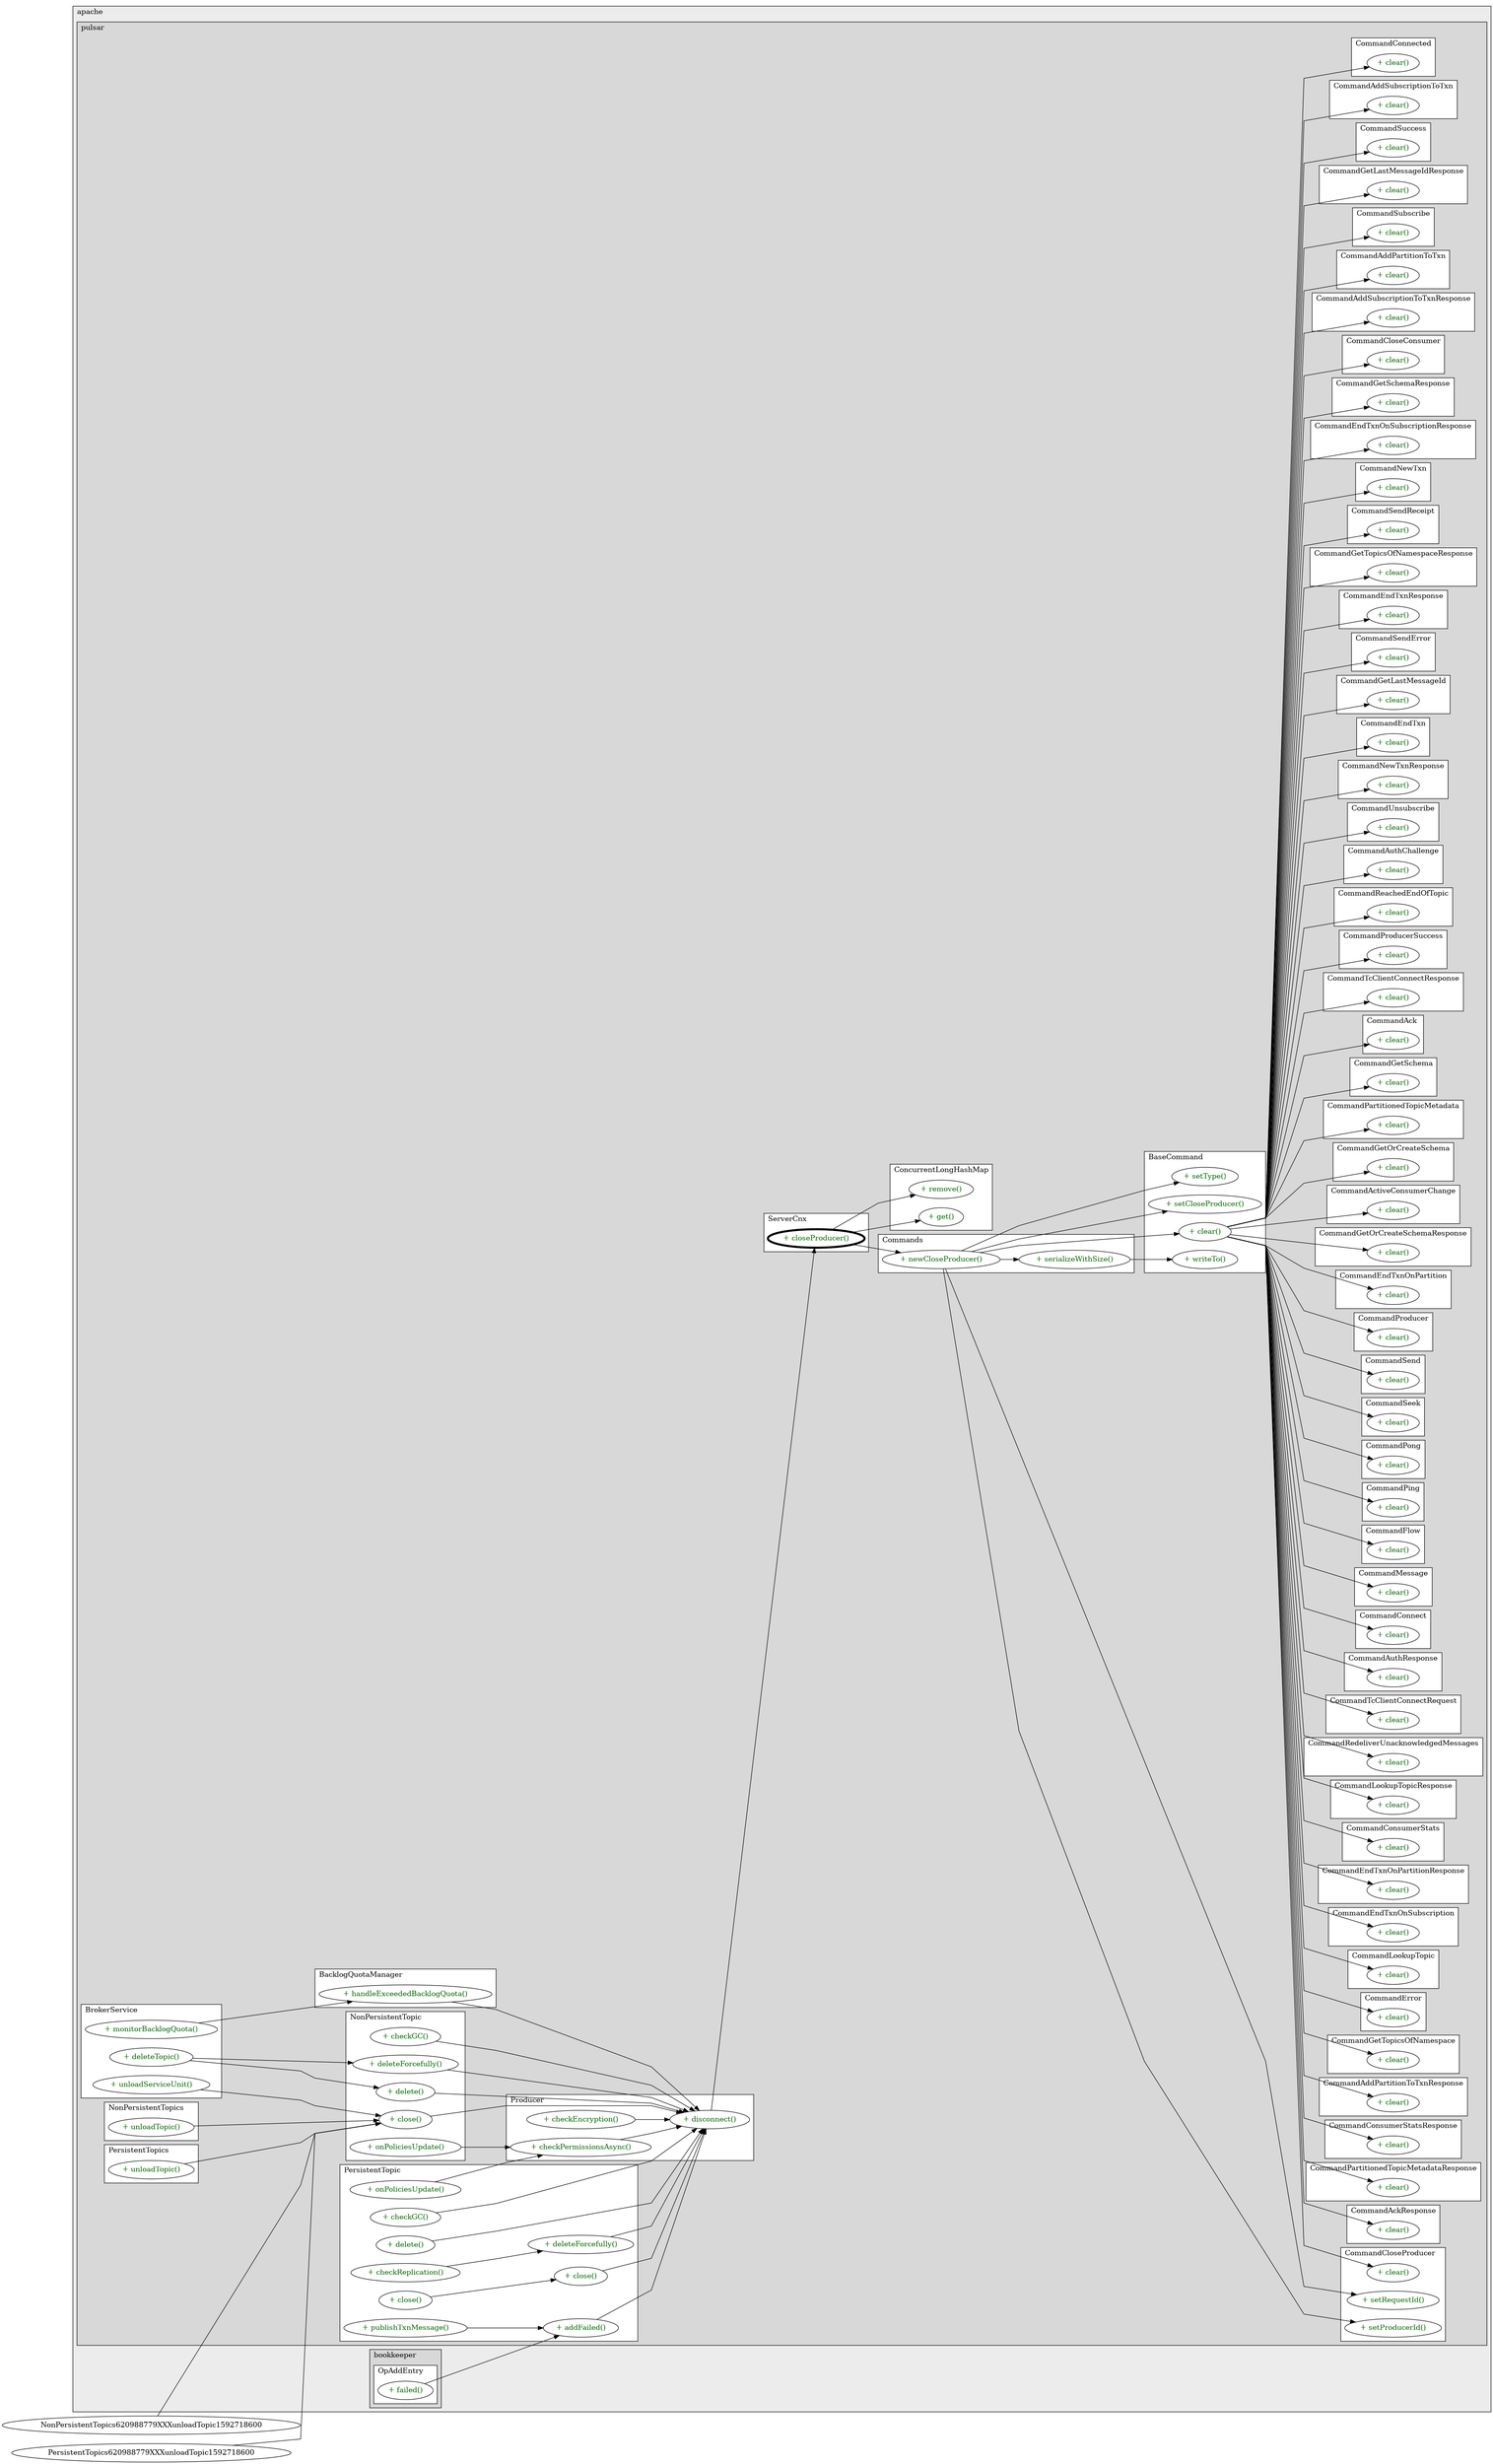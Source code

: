 @startuml

/' diagram meta data start
config=CallConfiguration;
{
  "rootMethod": "org.apache.pulsar.broker.service.ServerCnx#closeProducer(Producer)",
  "projectClassification": {
    "searchMode": "OpenProject", // OpenProject, AllProjects
    "includedProjects": "",
    "pathEndKeywords": "*.impl",
    "isClientPath": "",
    "isClientName": "",
    "isTestPath": "",
    "isTestName": "",
    "isMappingPath": "",
    "isMappingName": "",
    "isDataAccessPath": "",
    "isDataAccessName": "",
    "isDataStructurePath": "",
    "isDataStructureName": "",
    "isInterfaceStructuresPath": "",
    "isInterfaceStructuresName": "",
    "isEntryPointPath": "",
    "isEntryPointName": "",
    "treatFinalFieldsAsMandatory": false
  },
  "graphRestriction": {
    "classPackageExcludeFilter": "",
    "classPackageIncludeFilter": "",
    "classNameExcludeFilter": "",
    "classNameIncludeFilter": "",
    "methodNameExcludeFilter": "",
    "methodNameIncludeFilter": "",
    "removeByInheritance": "", // inheritance/annotation based filtering is done in a second step
    "removeByAnnotation": "",
    "removeByClassPackage": "", // cleanup the graph after inheritance/annotation based filtering is done
    "removeByClassName": "",
    "cutMappings": false,
    "cutEnum": true,
    "cutTests": true,
    "cutClient": true,
    "cutDataAccess": true,
    "cutInterfaceStructures": true,
    "cutDataStructures": true,
    "cutGetterAndSetter": true,
    "cutConstructors": true
  },
  "graphTraversal": {
    "forwardDepth": 3,
    "backwardDepth": 3,
    "classPackageExcludeFilter": "",
    "classPackageIncludeFilter": "",
    "classNameExcludeFilter": "",
    "classNameIncludeFilter": "",
    "methodNameExcludeFilter": "",
    "methodNameIncludeFilter": "",
    "hideMappings": false,
    "hideDataStructures": false,
    "hidePrivateMethods": true,
    "hideInterfaceCalls": true, // indirection: implementation -> interface (is hidden) -> implementation
    "onlyShowApplicationEntryPoints": false, // root node is included
    "useMethodCallsForStructureDiagram": "ForwardOnly" // ForwardOnly, BothDirections, No
  },
  "details": {
    "aggregation": "GroupByClass", // ByClass, GroupByClass, None
    "showMethodParametersTypes": false,
    "showMethodParametersNames": false,
    "showMethodReturnType": false,
    "showPackageLevels": 2,
    "showCallOrder": false,
    "edgeMode": "MethodsOnly", // TypesOnly, MethodsOnly, TypesAndMethods, MethodsAndDirectTypeUsage
    "showDetailedClassStructure": false
  },
  "rootClass": "org.apache.pulsar.broker.service.ServerCnx",
  "extensionCallbackMethod": "" // qualified.class.name#methodName - signature: public static String method(String)
}
diagram meta data end '/



digraph g {
    rankdir="LR"
    splines=polyline
    

'nodes 
subgraph cluster_1411517106 { 
   	label=apache
	labeljust=l
	fillcolor="#ececec"
	style=filled
   
   subgraph cluster_523310109 { 
   	label=pulsar
	labeljust=l
	fillcolor="#d8d8d8"
	style=filled
   
   subgraph cluster_1009595974 { 
   	label=CommandSuccess
	labeljust=l
	fillcolor=white
	style=filled
   
   CommandSuccess297559756XXXclear0[
	label="+ clear()"
	style=filled
	fillcolor=white
	tooltip="CommandSuccess

null"
	fontcolor=darkgreen
];
} 

subgraph cluster_1071744038 { 
   	label=CommandAddSubscriptionToTxn
	labeljust=l
	fillcolor=white
	style=filled
   
   CommandAddSubscriptionToTxn297559756XXXclear0[
	label="+ clear()"
	style=filled
	fillcolor=white
	tooltip="CommandAddSubscriptionToTxn

null"
	fontcolor=darkgreen
];
} 

subgraph cluster_1084495104 { 
   	label=CommandConnected
	labeljust=l
	fillcolor=white
	style=filled
   
   CommandConnected297559756XXXclear0[
	label="+ clear()"
	style=filled
	fillcolor=white
	tooltip="CommandConnected

null"
	fontcolor=darkgreen
];
} 

subgraph cluster_1099842015 { 
   	label=CommandCloseProducer
	labeljust=l
	fillcolor=white
	style=filled
   
   CommandCloseProducer297559756XXXclear0[
	label="+ clear()"
	style=filled
	fillcolor=white
	tooltip="CommandCloseProducer

null"
	fontcolor=darkgreen
];

CommandCloseProducer297559756XXXsetProducerId3327612[
	label="+ setProducerId()"
	style=filled
	fillcolor=white
	tooltip="CommandCloseProducer

null"
	fontcolor=darkgreen
];

CommandCloseProducer297559756XXXsetRequestId3327612[
	label="+ setRequestId()"
	style=filled
	fillcolor=white
	tooltip="CommandCloseProducer

null"
	fontcolor=darkgreen
];
} 

subgraph cluster_1132581343 { 
   	label=CommandAckResponse
	labeljust=l
	fillcolor=white
	style=filled
   
   CommandAckResponse297559756XXXclear0[
	label="+ clear()"
	style=filled
	fillcolor=white
	tooltip="CommandAckResponse

null"
	fontcolor=darkgreen
];
} 

subgraph cluster_1184701567 { 
   	label=CommandPartitionedTopicMetadataResponse
	labeljust=l
	fillcolor=white
	style=filled
   
   CommandPartitionedTopicMetadataResponse297559756XXXclear0[
	label="+ clear()"
	style=filled
	fillcolor=white
	tooltip="CommandPartitionedTopicMetadataResponse

null"
	fontcolor=darkgreen
];
} 

subgraph cluster_124729121 { 
   	label=CommandConsumerStatsResponse
	labeljust=l
	fillcolor=white
	style=filled
   
   CommandConsumerStatsResponse297559756XXXclear0[
	label="+ clear()"
	style=filled
	fillcolor=white
	tooltip="CommandConsumerStatsResponse

null"
	fontcolor=darkgreen
];
} 

subgraph cluster_1295067010 { 
   	label=CommandAddPartitionToTxnResponse
	labeljust=l
	fillcolor=white
	style=filled
   
   CommandAddPartitionToTxnResponse297559756XXXclear0[
	label="+ clear()"
	style=filled
	fillcolor=white
	tooltip="CommandAddPartitionToTxnResponse

null"
	fontcolor=darkgreen
];
} 

subgraph cluster_1348467880 { 
   	label=NonPersistentTopic
	labeljust=l
	fillcolor=white
	style=filled
   
   NonPersistentTopic442146095XXXcheckGC0[
	label="+ checkGC()"
	style=filled
	fillcolor=white
	tooltip="NonPersistentTopic

null"
	fontcolor=darkgreen
];

NonPersistentTopic442146095XXXclose64711720[
	label="+ close()"
	style=filled
	fillcolor=white
	tooltip="NonPersistentTopic

&#10;  Close this topic - close all producers and subscriptions associated with this topic.&#10; &#10;  @param closeWithoutWaitingClientDisconnect don't wait for client disconnect and forcefully close managed-ledger&#10;  @return Completable future indicating completion of close operation&#10; "
	fontcolor=darkgreen
];

NonPersistentTopic442146095XXXdelete0[
	label="+ delete()"
	style=filled
	fillcolor=white
	tooltip="NonPersistentTopic

null"
	fontcolor=darkgreen
];

NonPersistentTopic442146095XXXdeleteForcefully0[
	label="+ deleteForcefully()"
	style=filled
	fillcolor=white
	tooltip="NonPersistentTopic

&#10;  Forcefully close all producers/consumers/replicators and deletes the topic.&#10; &#10;  @return&#10; "
	fontcolor=darkgreen
];

NonPersistentTopic442146095XXXonPoliciesUpdate611538288[
	label="+ onPoliciesUpdate()"
	style=filled
	fillcolor=white
	tooltip="NonPersistentTopic

null"
	fontcolor=darkgreen
];
} 

subgraph cluster_138098803 { 
   	label=CommandGetTopicsOfNamespace
	labeljust=l
	fillcolor=white
	style=filled
   
   CommandGetTopicsOfNamespace297559756XXXclear0[
	label="+ clear()"
	style=filled
	fillcolor=white
	tooltip="CommandGetTopicsOfNamespace

null"
	fontcolor=darkgreen
];
} 

subgraph cluster_1398234495 { 
   	label=CommandError
	labeljust=l
	fillcolor=white
	style=filled
   
   CommandError297559756XXXclear0[
	label="+ clear()"
	style=filled
	fillcolor=white
	tooltip="CommandError

null"
	fontcolor=darkgreen
];
} 

subgraph cluster_1401742860 { 
   	label=CommandLookupTopic
	labeljust=l
	fillcolor=white
	style=filled
   
   CommandLookupTopic297559756XXXclear0[
	label="+ clear()"
	style=filled
	fillcolor=white
	tooltip="CommandLookupTopic

null"
	fontcolor=darkgreen
];
} 

subgraph cluster_1405374900 { 
   	label=CommandEndTxnOnSubscription
	labeljust=l
	fillcolor=white
	style=filled
   
   CommandEndTxnOnSubscription297559756XXXclear0[
	label="+ clear()"
	style=filled
	fillcolor=white
	tooltip="CommandEndTxnOnSubscription

null"
	fontcolor=darkgreen
];
} 

subgraph cluster_1579233516 { 
   	label=CommandEndTxnOnPartitionResponse
	labeljust=l
	fillcolor=white
	style=filled
   
   CommandEndTxnOnPartitionResponse297559756XXXclear0[
	label="+ clear()"
	style=filled
	fillcolor=white
	tooltip="CommandEndTxnOnPartitionResponse

null"
	fontcolor=darkgreen
];
} 

subgraph cluster_1645707584 { 
   	label=CommandConsumerStats
	labeljust=l
	fillcolor=white
	style=filled
   
   CommandConsumerStats297559756XXXclear0[
	label="+ clear()"
	style=filled
	fillcolor=white
	tooltip="CommandConsumerStats

null"
	fontcolor=darkgreen
];
} 

subgraph cluster_1660348955 { 
   	label=Producer
	labeljust=l
	fillcolor=white
	style=filled
   
   Producer1718290011XXXcheckEncryption0[
	label="+ checkEncryption()"
	style=filled
	fillcolor=white
	tooltip="Producer

null"
	fontcolor=darkgreen
];

Producer1718290011XXXcheckPermissionsAsync0[
	label="+ checkPermissionsAsync()"
	style=filled
	fillcolor=white
	tooltip="Producer

null"
	fontcolor=darkgreen
];

Producer1718290011XXXdisconnect0[
	label="+ disconnect()"
	style=filled
	fillcolor=white
	tooltip="Producer

&#10;  It closes the producer from server-side and sends command to client to disconnect producer from existing&#10;  connection without closing that connection.&#10; &#10;  @return Completable future indicating completion of producer close&#10; "
	fontcolor=darkgreen
];
} 

subgraph cluster_1712165485 { 
   	label=CommandLookupTopicResponse
	labeljust=l
	fillcolor=white
	style=filled
   
   CommandLookupTopicResponse297559756XXXclear0[
	label="+ clear()"
	style=filled
	fillcolor=white
	tooltip="CommandLookupTopicResponse

null"
	fontcolor=darkgreen
];
} 

subgraph cluster_1713935946 { 
   	label=CommandRedeliverUnacknowledgedMessages
	labeljust=l
	fillcolor=white
	style=filled
   
   CommandRedeliverUnacknowledgedMessages297559756XXXclear0[
	label="+ clear()"
	style=filled
	fillcolor=white
	tooltip="CommandRedeliverUnacknowledgedMessages

null"
	fontcolor=darkgreen
];
} 

subgraph cluster_1789558120 { 
   	label=CommandTcClientConnectRequest
	labeljust=l
	fillcolor=white
	style=filled
   
   CommandTcClientConnectRequest297559756XXXclear0[
	label="+ clear()"
	style=filled
	fillcolor=white
	tooltip="CommandTcClientConnectRequest

null"
	fontcolor=darkgreen
];
} 

subgraph cluster_179445426 { 
   	label=CommandAuthResponse
	labeljust=l
	fillcolor=white
	style=filled
   
   CommandAuthResponse297559756XXXclear0[
	label="+ clear()"
	style=filled
	fillcolor=white
	tooltip="CommandAuthResponse

null"
	fontcolor=darkgreen
];
} 

subgraph cluster_1808925345 { 
   	label=CommandConnect
	labeljust=l
	fillcolor=white
	style=filled
   
   CommandConnect297559756XXXclear0[
	label="+ clear()"
	style=filled
	fillcolor=white
	tooltip="CommandConnect

null"
	fontcolor=darkgreen
];
} 

subgraph cluster_1812498878 { 
   	label=CommandMessage
	labeljust=l
	fillcolor=white
	style=filled
   
   CommandMessage297559756XXXclear0[
	label="+ clear()"
	style=filled
	fillcolor=white
	tooltip="CommandMessage

null"
	fontcolor=darkgreen
];
} 

subgraph cluster_183675607 { 
   	label=CommandFlow
	labeljust=l
	fillcolor=white
	style=filled
   
   CommandFlow297559756XXXclear0[
	label="+ clear()"
	style=filled
	fillcolor=white
	tooltip="CommandFlow

null"
	fontcolor=darkgreen
];
} 

subgraph cluster_183970587 { 
   	label=CommandPing
	labeljust=l
	fillcolor=white
	style=filled
   
   CommandPing297559756XXXclear0[
	label="+ clear()"
	style=filled
	fillcolor=white
	tooltip="CommandPing

null"
	fontcolor=darkgreen
];
} 

subgraph cluster_183976353 { 
   	label=CommandPong
	labeljust=l
	fillcolor=white
	style=filled
   
   CommandPong297559756XXXclear0[
	label="+ clear()"
	style=filled
	fillcolor=white
	tooltip="CommandPong

null"
	fontcolor=darkgreen
];
} 

subgraph cluster_184055841 { 
   	label=CommandSeek
	labeljust=l
	fillcolor=white
	style=filled
   
   CommandSeek297559756XXXclear0[
	label="+ clear()"
	style=filled
	fillcolor=white
	tooltip="CommandSeek

null"
	fontcolor=darkgreen
];
} 

subgraph cluster_184056113 { 
   	label=CommandSend
	labeljust=l
	fillcolor=white
	style=filled
   
   CommandSend297559756XXXclear0[
	label="+ clear()"
	style=filled
	fillcolor=white
	tooltip="CommandSend

null"
	fontcolor=darkgreen
];
} 

subgraph cluster_1842205426 { 
   	label=NonPersistentTopics
	labeljust=l
	fillcolor=white
	style=filled
   
   NonPersistentTopics620988780XXXunloadTopic1197121539[
	label="+ unloadTopic()"
	style=filled
	fillcolor=white
	tooltip="NonPersistentTopics

null"
	fontcolor=darkgreen
];
} 

subgraph cluster_1850132746 { 
   	label=Commands
	labeljust=l
	fillcolor=white
	style=filled
   
   Commands1070348832XXXnewCloseProducer1860834452[
	label="+ newCloseProducer()"
	style=filled
	fillcolor=white
	tooltip="Commands

null"
	fontcolor=darkgreen
];

Commands1070348832XXXserializeWithSize624753434[
	label="+ serializeWithSize()"
	style=filled
	fillcolor=white
	tooltip="Commands

null"
	fontcolor=darkgreen
];
} 

subgraph cluster_188777285 { 
   	label=CommandProducer
	labeljust=l
	fillcolor=white
	style=filled
   
   CommandProducer297559756XXXclear0[
	label="+ clear()"
	style=filled
	fillcolor=white
	tooltip="CommandProducer

null"
	fontcolor=darkgreen
];
} 

subgraph cluster_1908622925 { 
   	label=CommandEndTxnOnPartition
	labeljust=l
	fillcolor=white
	style=filled
   
   CommandEndTxnOnPartition297559756XXXclear0[
	label="+ clear()"
	style=filled
	fillcolor=white
	tooltip="CommandEndTxnOnPartition

null"
	fontcolor=darkgreen
];
} 

subgraph cluster_1945957077 { 
   	label=PersistentTopics
	labeljust=l
	fillcolor=white
	style=filled
   
   PersistentTopics620988780XXXunloadTopic1197121539[
	label="+ unloadTopic()"
	style=filled
	fillcolor=white
	tooltip="PersistentTopics

null"
	fontcolor=darkgreen
];
} 

subgraph cluster_2039573362 { 
   	label=CommandGetOrCreateSchemaResponse
	labeljust=l
	fillcolor=white
	style=filled
   
   CommandGetOrCreateSchemaResponse297559756XXXclear0[
	label="+ clear()"
	style=filled
	fillcolor=white
	tooltip="CommandGetOrCreateSchemaResponse

null"
	fontcolor=darkgreen
];
} 

subgraph cluster_242742165 { 
   	label=CommandActiveConsumerChange
	labeljust=l
	fillcolor=white
	style=filled
   
   CommandActiveConsumerChange297559756XXXclear0[
	label="+ clear()"
	style=filled
	fillcolor=white
	tooltip="CommandActiveConsumerChange

null"
	fontcolor=darkgreen
];
} 

subgraph cluster_25257683 { 
   	label=CommandGetOrCreateSchema
	labeljust=l
	fillcolor=white
	style=filled
   
   CommandGetOrCreateSchema297559756XXXclear0[
	label="+ clear()"
	style=filled
	fillcolor=white
	tooltip="CommandGetOrCreateSchema

null"
	fontcolor=darkgreen
];
} 

subgraph cluster_255286754 { 
   	label=CommandPartitionedTopicMetadata
	labeljust=l
	fillcolor=white
	style=filled
   
   CommandPartitionedTopicMetadata297559756XXXclear0[
	label="+ clear()"
	style=filled
	fillcolor=white
	tooltip="CommandPartitionedTopicMetadata

null"
	fontcolor=darkgreen
];
} 

subgraph cluster_282742926 { 
   	label=CommandGetSchema
	labeljust=l
	fillcolor=white
	style=filled
   
   CommandGetSchema297559756XXXclear0[
	label="+ clear()"
	style=filled
	fillcolor=white
	tooltip="CommandGetSchema

null"
	fontcolor=darkgreen
];
} 

subgraph cluster_283014592 { 
   	label=CommandAck
	labeljust=l
	fillcolor=white
	style=filled
   
   CommandAck297559756XXXclear0[
	label="+ clear()"
	style=filled
	fillcolor=white
	tooltip="CommandAck

null"
	fontcolor=darkgreen
];
} 

subgraph cluster_305339256 { 
   	label=CommandTcClientConnectResponse
	labeljust=l
	fillcolor=white
	style=filled
   
   CommandTcClientConnectResponse297559756XXXclear0[
	label="+ clear()"
	style=filled
	fillcolor=white
	tooltip="CommandTcClientConnectResponse

null"
	fontcolor=darkgreen
];
} 

subgraph cluster_309943608 { 
   	label=CommandProducerSuccess
	labeljust=l
	fillcolor=white
	style=filled
   
   CommandProducerSuccess297559756XXXclear0[
	label="+ clear()"
	style=filled
	fillcolor=white
	tooltip="CommandProducerSuccess

null"
	fontcolor=darkgreen
];
} 

subgraph cluster_330549314 { 
   	label=ConcurrentLongHashMap
	labeljust=l
	fillcolor=white
	style=filled
   
   ConcurrentLongHashMap201476337XXXget3327612[
	label="+ get()"
	style=filled
	fillcolor=white
	tooltip="ConcurrentLongHashMap

null"
	fontcolor=darkgreen
];

ConcurrentLongHashMap201476337XXXremove1897085007[
	label="+ remove()"
	style=filled
	fillcolor=white
	tooltip="ConcurrentLongHashMap

null"
	fontcolor=darkgreen
];
} 

subgraph cluster_333026342 { 
   	label=CommandReachedEndOfTopic
	labeljust=l
	fillcolor=white
	style=filled
   
   CommandReachedEndOfTopic297559756XXXclear0[
	label="+ clear()"
	style=filled
	fillcolor=white
	tooltip="CommandReachedEndOfTopic

null"
	fontcolor=darkgreen
];
} 

subgraph cluster_335593490 { 
   	label=CommandAuthChallenge
	labeljust=l
	fillcolor=white
	style=filled
   
   CommandAuthChallenge297559756XXXclear0[
	label="+ clear()"
	style=filled
	fillcolor=white
	tooltip="CommandAuthChallenge

null"
	fontcolor=darkgreen
];
} 

subgraph cluster_336068872 { 
   	label=CommandUnsubscribe
	labeljust=l
	fillcolor=white
	style=filled
   
   CommandUnsubscribe297559756XXXclear0[
	label="+ clear()"
	style=filled
	fillcolor=white
	tooltip="CommandUnsubscribe

null"
	fontcolor=darkgreen
];
} 

subgraph cluster_359057108 { 
   	label=PersistentTopic
	labeljust=l
	fillcolor=white
	style=filled
   
   PersistentTopic1101090806XXXaddFailed715383354[
	label="+ addFailed()"
	style=filled
	fillcolor=white
	tooltip="PersistentTopic

null"
	fontcolor=darkgreen
];

PersistentTopic1101090806XXXcheckGC0[
	label="+ checkGC()"
	style=filled
	fillcolor=white
	tooltip="PersistentTopic

null"
	fontcolor=darkgreen
];

PersistentTopic1101090806XXXcheckReplication0[
	label="+ checkReplication()"
	style=filled
	fillcolor=white
	tooltip="PersistentTopic

null"
	fontcolor=darkgreen
];

PersistentTopic1101090806XXXclose0[
	label="+ close()"
	style=filled
	fillcolor=white
	tooltip="PersistentTopic

null"
	fontcolor=darkgreen
];

PersistentTopic1101090806XXXclose64711720[
	label="+ close()"
	style=filled
	fillcolor=white
	tooltip="PersistentTopic

&#10;  Close this topic - close all producers and subscriptions associated with this topic.&#10; &#10;  @param closeWithoutWaitingClientDisconnect don't wait for client disconnect and forcefully close managed-ledger&#10;  @return Completable future indicating completion of close operation&#10; "
	fontcolor=darkgreen
];

PersistentTopic1101090806XXXdelete0[
	label="+ delete()"
	style=filled
	fillcolor=white
	tooltip="PersistentTopic

&#10;  Delete the managed ledger associated with this topic.&#10; &#10;  @return Completable future indicating completion of delete operation Completed exceptionally with:&#10;  IllegalStateException if topic is still active ManagedLedgerException if ledger delete operation fails&#10; "
	fontcolor=darkgreen
];

PersistentTopic1101090806XXXdeleteForcefully0[
	label="+ deleteForcefully()"
	style=filled
	fillcolor=white
	tooltip="PersistentTopic

&#10;  Forcefully close all producers/consumers/replicators and deletes the topic. this function is used when local&#10;  cluster is removed from global-namespace replication list. Because broker doesn't allow lookup if local cluster&#10;  is not part of replication cluster list.&#10; &#10;  @return&#10; "
	fontcolor=darkgreen
];

PersistentTopic1101090806XXXonPoliciesUpdate611538288[
	label="+ onPoliciesUpdate()"
	style=filled
	fillcolor=white
	tooltip="PersistentTopic

null"
	fontcolor=darkgreen
];

PersistentTopic1101090806XXXpublishTxnMessage483951322[
	label="+ publishTxnMessage()"
	style=filled
	fillcolor=white
	tooltip="PersistentTopic

&#10;  Publish Transaction message to this Topic's TransactionBuffer.&#10; &#10;  @param txnID Transaction Id&#10;  @param headersAndPayload Message data&#10;  @param publishContextPublish context&#10; "
	fontcolor=darkgreen
];
} 

subgraph cluster_37770612 { 
   	label=CommandNewTxnResponse
	labeljust=l
	fillcolor=white
	style=filled
   
   CommandNewTxnResponse297559756XXXclear0[
	label="+ clear()"
	style=filled
	fillcolor=white
	tooltip="CommandNewTxnResponse

null"
	fontcolor=darkgreen
];
} 

subgraph cluster_391459576 { 
   	label=CommandEndTxn
	labeljust=l
	fillcolor=white
	style=filled
   
   CommandEndTxn297559756XXXclear0[
	label="+ clear()"
	style=filled
	fillcolor=white
	tooltip="CommandEndTxn

null"
	fontcolor=darkgreen
];
} 

subgraph cluster_400332289 { 
   	label=CommandGetLastMessageId
	labeljust=l
	fillcolor=white
	style=filled
   
   CommandGetLastMessageId297559756XXXclear0[
	label="+ clear()"
	style=filled
	fillcolor=white
	tooltip="CommandGetLastMessageId

null"
	fontcolor=darkgreen
];
} 

subgraph cluster_502628521 { 
   	label=CommandSendError
	labeljust=l
	fillcolor=white
	style=filled
   
   CommandSendError297559756XXXclear0[
	label="+ clear()"
	style=filled
	fillcolor=white
	tooltip="CommandSendError

null"
	fontcolor=darkgreen
];
} 

subgraph cluster_505400487 { 
   	label=CommandEndTxnResponse
	labeljust=l
	fillcolor=white
	style=filled
   
   CommandEndTxnResponse297559756XXXclear0[
	label="+ clear()"
	style=filled
	fillcolor=white
	tooltip="CommandEndTxnResponse

null"
	fontcolor=darkgreen
];
} 

subgraph cluster_533892564 { 
   	label=CommandGetTopicsOfNamespaceResponse
	labeljust=l
	fillcolor=white
	style=filled
   
   CommandGetTopicsOfNamespaceResponse297559756XXXclear0[
	label="+ clear()"
	style=filled
	fillcolor=white
	tooltip="CommandGetTopicsOfNamespaceResponse

null"
	fontcolor=darkgreen
];
} 

subgraph cluster_56109951 { 
   	label=BacklogQuotaManager
	labeljust=l
	fillcolor=white
	style=filled
   
   BacklogQuotaManager1718290011XXXhandleExceededBacklogQuota1796186035[
	label="+ handleExceededBacklogQuota()"
	style=filled
	fillcolor=white
	tooltip="BacklogQuotaManager

&#10;  Handle exceeded size backlog by using policies set in the zookeeper for given topic.&#10; &#10;  @param persistentTopic Topic on which backlog has been exceeded&#10; "
	fontcolor=darkgreen
];
} 

subgraph cluster_571606983 { 
   	label=CommandSendReceipt
	labeljust=l
	fillcolor=white
	style=filled
   
   CommandSendReceipt297559756XXXclear0[
	label="+ clear()"
	style=filled
	fillcolor=white
	tooltip="CommandSendReceipt

null"
	fontcolor=darkgreen
];
} 

subgraph cluster_602228472 { 
   	label=BaseCommand
	labeljust=l
	fillcolor=white
	style=filled
   
   BaseCommand297559756XXXclear0[
	label="+ clear()"
	style=filled
	fillcolor=white
	tooltip="BaseCommand

null"
	fontcolor=darkgreen
];

BaseCommand297559756XXXsetCloseProducer0[
	label="+ setCloseProducer()"
	style=filled
	fillcolor=white
	tooltip="BaseCommand

null"
	fontcolor=darkgreen
];

BaseCommand297559756XXXsetType2622298[
	label="+ setType()"
	style=filled
	fillcolor=white
	tooltip="BaseCommand

null"
	fontcolor=darkgreen
];

BaseCommand297559756XXXwriteTo2020032555[
	label="+ writeTo()"
	style=filled
	fillcolor=white
	tooltip="BaseCommand

null"
	fontcolor=darkgreen
];
} 

subgraph cluster_641376275 { 
   	label=CommandNewTxn
	labeljust=l
	fillcolor=white
	style=filled
   
   CommandNewTxn297559756XXXclear0[
	label="+ clear()"
	style=filled
	fillcolor=white
	tooltip="CommandNewTxn

null"
	fontcolor=darkgreen
];
} 

subgraph cluster_647157269 { 
   	label=CommandEndTxnOnSubscriptionResponse
	labeljust=l
	fillcolor=white
	style=filled
   
   CommandEndTxnOnSubscriptionResponse297559756XXXclear0[
	label="+ clear()"
	style=filled
	fillcolor=white
	tooltip="CommandEndTxnOnSubscriptionResponse

null"
	fontcolor=darkgreen
];
} 

subgraph cluster_655448815 { 
   	label=CommandGetSchemaResponse
	labeljust=l
	fillcolor=white
	style=filled
   
   CommandGetSchemaResponse297559756XXXclear0[
	label="+ clear()"
	style=filled
	fillcolor=white
	tooltip="CommandGetSchemaResponse

null"
	fontcolor=darkgreen
];
} 

subgraph cluster_663850363 { 
   	label=CommandCloseConsumer
	labeljust=l
	fillcolor=white
	style=filled
   
   CommandCloseConsumer297559756XXXclear0[
	label="+ clear()"
	style=filled
	fillcolor=white
	tooltip="CommandCloseConsumer

null"
	fontcolor=darkgreen
];
} 

subgraph cluster_704824873 { 
   	label=BrokerService
	labeljust=l
	fillcolor=white
	style=filled
   
   BrokerService1718290011XXXdeleteTopic1344699505[
	label="+ deleteTopic()"
	style=filled
	fillcolor=white
	tooltip="BrokerService

null"
	fontcolor=darkgreen
];

BrokerService1718290011XXXmonitorBacklogQuota0[
	label="+ monitorBacklogQuota()"
	style=filled
	fillcolor=white
	tooltip="BrokerService

null"
	fontcolor=darkgreen
];

BrokerService1718290011XXXunloadServiceUnit2087797420[
	label="+ unloadServiceUnit()"
	style=filled
	fillcolor=white
	tooltip="BrokerService

null"
	fontcolor=darkgreen
];
} 

subgraph cluster_716473797 { 
   	label=CommandAddSubscriptionToTxnResponse
	labeljust=l
	fillcolor=white
	style=filled
   
   CommandAddSubscriptionToTxnResponse297559756XXXclear0[
	label="+ clear()"
	style=filled
	fillcolor=white
	tooltip="CommandAddSubscriptionToTxnResponse

null"
	fontcolor=darkgreen
];
} 

subgraph cluster_744895203 { 
   	label=CommandAddPartitionToTxn
	labeljust=l
	fillcolor=white
	style=filled
   
   CommandAddPartitionToTxn297559756XXXclear0[
	label="+ clear()"
	style=filled
	fillcolor=white
	tooltip="CommandAddPartitionToTxn

null"
	fontcolor=darkgreen
];
} 

subgraph cluster_923169591 { 
   	label=ServerCnx
	labeljust=l
	fillcolor=white
	style=filled
   
   ServerCnx1718290011XXXcloseProducer939117646[
	label="+ closeProducer()"
	style=filled
	fillcolor=white
	tooltip="ServerCnx

null"
	penwidth=4
	fontcolor=darkgreen
];
} 

subgraph cluster_9557313 { 
   	label=CommandSubscribe
	labeljust=l
	fillcolor=white
	style=filled
   
   CommandSubscribe297559756XXXclear0[
	label="+ clear()"
	style=filled
	fillcolor=white
	tooltip="CommandSubscribe

null"
	fontcolor=darkgreen
];
} 

subgraph cluster_966364320 { 
   	label=CommandGetLastMessageIdResponse
	labeljust=l
	fillcolor=white
	style=filled
   
   CommandGetLastMessageIdResponse297559756XXXclear0[
	label="+ clear()"
	style=filled
	fillcolor=white
	tooltip="CommandGetLastMessageIdResponse

null"
	fontcolor=darkgreen
];
} 
} 

subgraph cluster_91979707 { 
   	label=bookkeeper
	labeljust=l
	fillcolor="#d8d8d8"
	style=filled
   
   subgraph cluster_569476203 { 
   	label=OpAddEntry
	labeljust=l
	fillcolor=white
	style=filled
   
   OpAddEntry997059435XXXfailed469076839[
	label="+ failed()"
	style=filled
	fillcolor=white
	tooltip="OpAddEntry

null"
	fontcolor=darkgreen
];
} 
} 
} 

'edges    
BacklogQuotaManager1718290011XXXhandleExceededBacklogQuota1796186035 -> Producer1718290011XXXdisconnect0;
BaseCommand297559756XXXclear0 -> CommandAck297559756XXXclear0;
BaseCommand297559756XXXclear0 -> CommandAckResponse297559756XXXclear0;
BaseCommand297559756XXXclear0 -> CommandActiveConsumerChange297559756XXXclear0;
BaseCommand297559756XXXclear0 -> CommandAddPartitionToTxn297559756XXXclear0;
BaseCommand297559756XXXclear0 -> CommandAddPartitionToTxnResponse297559756XXXclear0;
BaseCommand297559756XXXclear0 -> CommandAddSubscriptionToTxn297559756XXXclear0;
BaseCommand297559756XXXclear0 -> CommandAddSubscriptionToTxnResponse297559756XXXclear0;
BaseCommand297559756XXXclear0 -> CommandAuthChallenge297559756XXXclear0;
BaseCommand297559756XXXclear0 -> CommandAuthResponse297559756XXXclear0;
BaseCommand297559756XXXclear0 -> CommandCloseConsumer297559756XXXclear0;
BaseCommand297559756XXXclear0 -> CommandCloseProducer297559756XXXclear0;
BaseCommand297559756XXXclear0 -> CommandConnect297559756XXXclear0;
BaseCommand297559756XXXclear0 -> CommandConnected297559756XXXclear0;
BaseCommand297559756XXXclear0 -> CommandConsumerStats297559756XXXclear0;
BaseCommand297559756XXXclear0 -> CommandConsumerStatsResponse297559756XXXclear0;
BaseCommand297559756XXXclear0 -> CommandEndTxn297559756XXXclear0;
BaseCommand297559756XXXclear0 -> CommandEndTxnOnPartition297559756XXXclear0;
BaseCommand297559756XXXclear0 -> CommandEndTxnOnPartitionResponse297559756XXXclear0;
BaseCommand297559756XXXclear0 -> CommandEndTxnOnSubscription297559756XXXclear0;
BaseCommand297559756XXXclear0 -> CommandEndTxnOnSubscriptionResponse297559756XXXclear0;
BaseCommand297559756XXXclear0 -> CommandEndTxnResponse297559756XXXclear0;
BaseCommand297559756XXXclear0 -> CommandError297559756XXXclear0;
BaseCommand297559756XXXclear0 -> CommandFlow297559756XXXclear0;
BaseCommand297559756XXXclear0 -> CommandGetLastMessageId297559756XXXclear0;
BaseCommand297559756XXXclear0 -> CommandGetLastMessageIdResponse297559756XXXclear0;
BaseCommand297559756XXXclear0 -> CommandGetOrCreateSchema297559756XXXclear0;
BaseCommand297559756XXXclear0 -> CommandGetOrCreateSchemaResponse297559756XXXclear0;
BaseCommand297559756XXXclear0 -> CommandGetSchema297559756XXXclear0;
BaseCommand297559756XXXclear0 -> CommandGetSchemaResponse297559756XXXclear0;
BaseCommand297559756XXXclear0 -> CommandGetTopicsOfNamespace297559756XXXclear0;
BaseCommand297559756XXXclear0 -> CommandGetTopicsOfNamespaceResponse297559756XXXclear0;
BaseCommand297559756XXXclear0 -> CommandLookupTopic297559756XXXclear0;
BaseCommand297559756XXXclear0 -> CommandLookupTopicResponse297559756XXXclear0;
BaseCommand297559756XXXclear0 -> CommandMessage297559756XXXclear0;
BaseCommand297559756XXXclear0 -> CommandNewTxn297559756XXXclear0;
BaseCommand297559756XXXclear0 -> CommandNewTxnResponse297559756XXXclear0;
BaseCommand297559756XXXclear0 -> CommandPartitionedTopicMetadata297559756XXXclear0;
BaseCommand297559756XXXclear0 -> CommandPartitionedTopicMetadataResponse297559756XXXclear0;
BaseCommand297559756XXXclear0 -> CommandPing297559756XXXclear0;
BaseCommand297559756XXXclear0 -> CommandPong297559756XXXclear0;
BaseCommand297559756XXXclear0 -> CommandProducer297559756XXXclear0;
BaseCommand297559756XXXclear0 -> CommandProducerSuccess297559756XXXclear0;
BaseCommand297559756XXXclear0 -> CommandReachedEndOfTopic297559756XXXclear0;
BaseCommand297559756XXXclear0 -> CommandRedeliverUnacknowledgedMessages297559756XXXclear0;
BaseCommand297559756XXXclear0 -> CommandSeek297559756XXXclear0;
BaseCommand297559756XXXclear0 -> CommandSend297559756XXXclear0;
BaseCommand297559756XXXclear0 -> CommandSendError297559756XXXclear0;
BaseCommand297559756XXXclear0 -> CommandSendReceipt297559756XXXclear0;
BaseCommand297559756XXXclear0 -> CommandSubscribe297559756XXXclear0;
BaseCommand297559756XXXclear0 -> CommandSuccess297559756XXXclear0;
BaseCommand297559756XXXclear0 -> CommandTcClientConnectRequest297559756XXXclear0;
BaseCommand297559756XXXclear0 -> CommandTcClientConnectResponse297559756XXXclear0;
BaseCommand297559756XXXclear0 -> CommandUnsubscribe297559756XXXclear0;
BrokerService1718290011XXXdeleteTopic1344699505 -> NonPersistentTopic442146095XXXdelete0;
BrokerService1718290011XXXdeleteTopic1344699505 -> NonPersistentTopic442146095XXXdeleteForcefully0;
BrokerService1718290011XXXmonitorBacklogQuota0 -> BacklogQuotaManager1718290011XXXhandleExceededBacklogQuota1796186035;
BrokerService1718290011XXXunloadServiceUnit2087797420 -> NonPersistentTopic442146095XXXclose64711720;
Commands1070348832XXXnewCloseProducer1860834452 -> BaseCommand297559756XXXclear0;
Commands1070348832XXXnewCloseProducer1860834452 -> BaseCommand297559756XXXsetCloseProducer0;
Commands1070348832XXXnewCloseProducer1860834452 -> BaseCommand297559756XXXsetType2622298;
Commands1070348832XXXnewCloseProducer1860834452 -> CommandCloseProducer297559756XXXsetProducerId3327612;
Commands1070348832XXXnewCloseProducer1860834452 -> CommandCloseProducer297559756XXXsetRequestId3327612;
Commands1070348832XXXnewCloseProducer1860834452 -> Commands1070348832XXXserializeWithSize624753434;
Commands1070348832XXXserializeWithSize624753434 -> BaseCommand297559756XXXwriteTo2020032555;
NonPersistentTopic442146095XXXcheckGC0 -> Producer1718290011XXXdisconnect0;
NonPersistentTopic442146095XXXclose64711720 -> Producer1718290011XXXdisconnect0;
NonPersistentTopic442146095XXXdelete0 -> Producer1718290011XXXdisconnect0;
NonPersistentTopic442146095XXXdeleteForcefully0 -> Producer1718290011XXXdisconnect0;
NonPersistentTopic442146095XXXonPoliciesUpdate611538288 -> Producer1718290011XXXcheckPermissionsAsync0;
NonPersistentTopics620988779XXXunloadTopic1592718600 -> NonPersistentTopic442146095XXXclose64711720;
NonPersistentTopics620988780XXXunloadTopic1197121539 -> NonPersistentTopic442146095XXXclose64711720;
OpAddEntry997059435XXXfailed469076839 -> PersistentTopic1101090806XXXaddFailed715383354;
PersistentTopic1101090806XXXaddFailed715383354 -> Producer1718290011XXXdisconnect0;
PersistentTopic1101090806XXXcheckGC0 -> Producer1718290011XXXdisconnect0;
PersistentTopic1101090806XXXcheckReplication0 -> PersistentTopic1101090806XXXdeleteForcefully0;
PersistentTopic1101090806XXXclose0 -> PersistentTopic1101090806XXXclose64711720;
PersistentTopic1101090806XXXclose64711720 -> Producer1718290011XXXdisconnect0;
PersistentTopic1101090806XXXdelete0 -> Producer1718290011XXXdisconnect0;
PersistentTopic1101090806XXXdeleteForcefully0 -> Producer1718290011XXXdisconnect0;
PersistentTopic1101090806XXXonPoliciesUpdate611538288 -> Producer1718290011XXXcheckPermissionsAsync0;
PersistentTopic1101090806XXXpublishTxnMessage483951322 -> PersistentTopic1101090806XXXaddFailed715383354;
PersistentTopics620988779XXXunloadTopic1592718600 -> NonPersistentTopic442146095XXXclose64711720;
PersistentTopics620988780XXXunloadTopic1197121539 -> NonPersistentTopic442146095XXXclose64711720;
Producer1718290011XXXcheckEncryption0 -> Producer1718290011XXXdisconnect0;
Producer1718290011XXXcheckPermissionsAsync0 -> Producer1718290011XXXdisconnect0;
Producer1718290011XXXdisconnect0 -> ServerCnx1718290011XXXcloseProducer939117646;
ServerCnx1718290011XXXcloseProducer939117646 -> Commands1070348832XXXnewCloseProducer1860834452;
ServerCnx1718290011XXXcloseProducer939117646 -> ConcurrentLongHashMap201476337XXXget3327612;
ServerCnx1718290011XXXcloseProducer939117646 -> ConcurrentLongHashMap201476337XXXremove1897085007;
    
}
@enduml
